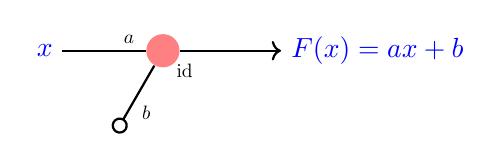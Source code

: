 % Figure after Kjell Magne Fauske
% http://www.texample.net/tikz/examples/neural-network/
\begin{tikzpicture}[scale=1.5]
   \def\layersep{1cm}
    \tikzstyle{every pin edge}=[thick]
    \tikzstyle{neuron}=[circle,fill=black!25,minimum size=12pt,inner sep=0pt]
    \tikzstyle{entree}=[];
    \tikzstyle{input neuron}=[neuron, fill=green!50];
    \tikzstyle{output neuron}=[neuron, fill=red!50];
    \tikzstyle{hidden neuron}=[neuron, fill=blue!50];
    \tikzstyle{annot} = [text width=4em, text centered]

% Entree
\node[entree,blue] (E) at (-\layersep,0) {$x$};

% Neurone
\node[output neuron] (O) at (0,0 cm) {};
\node[below right=0.8ex,scale=0.7] at (O) {id};

% Poids et fleches
 \path[thick] (E) edge node[pos=0.8,above,scale=0.7]{$a$}(O);
 \draw[-o,thick] (O) to node[midway,below right,scale=0.7]{$b$} ++ (-120:0.8) ;

% Sortie
 \draw[->,thick] (O)-- ++(1,0) node[right,blue]{$F(x)=ax+b$};

\end{tikzpicture}  